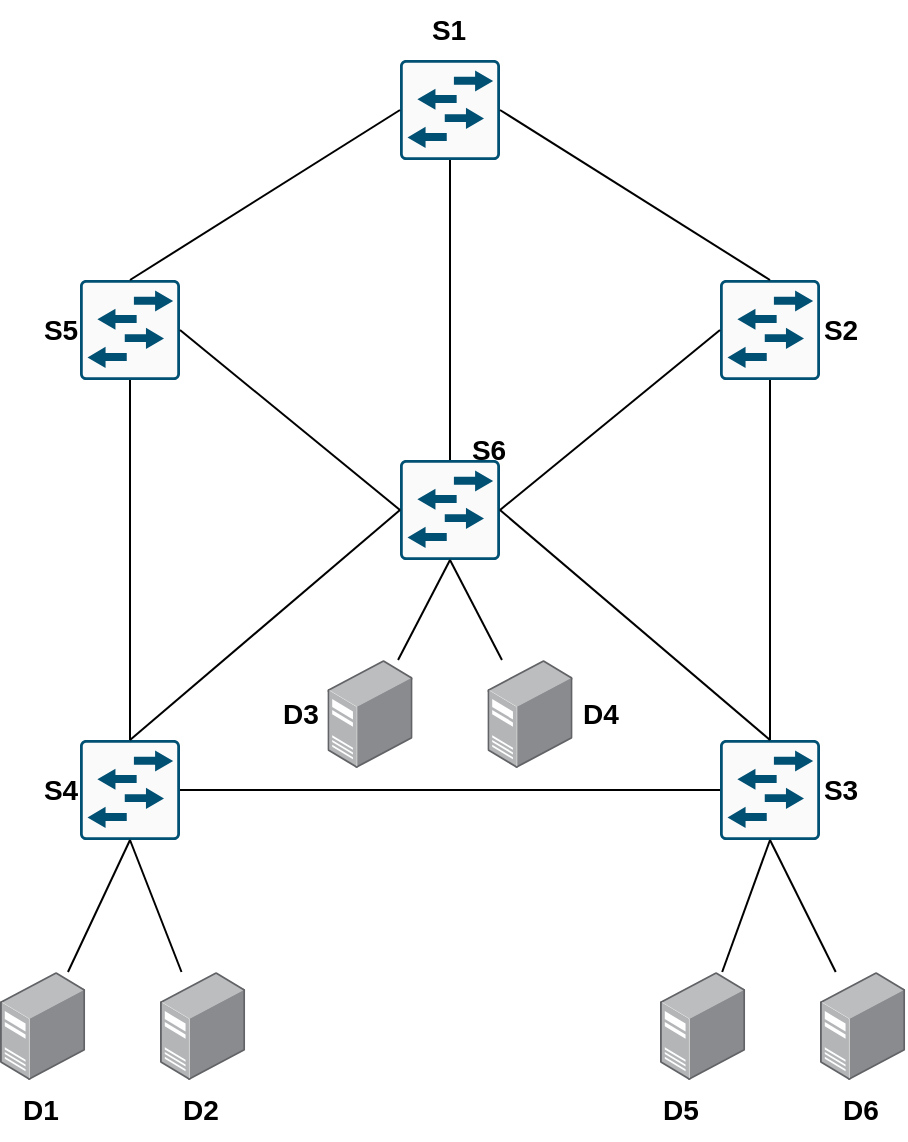 <mxfile version="22.1.1" type="google">
  <diagram name="Strona-1" id="LMKlrK4K7l1k60Q_dHJV">
    <mxGraphModel dx="2440" dy="1315" grid="1" gridSize="10" guides="1" tooltips="1" connect="1" arrows="1" fold="1" page="1" pageScale="1" pageWidth="827" pageHeight="1169" math="0" shadow="0">
      <root>
        <mxCell id="0" />
        <mxCell id="1" parent="0" />
        <mxCell id="i82QWW4OYJ5KFaeEOke4-1" value="" style="sketch=0;points=[[0.015,0.015,0],[0.985,0.015,0],[0.985,0.985,0],[0.015,0.985,0],[0.25,0,0],[0.5,0,0],[0.75,0,0],[1,0.25,0],[1,0.5,0],[1,0.75,0],[0.75,1,0],[0.5,1,0],[0.25,1,0],[0,0.75,0],[0,0.5,0],[0,0.25,0]];verticalLabelPosition=bottom;html=1;verticalAlign=top;aspect=fixed;align=center;pointerEvents=1;shape=mxgraph.cisco19.rect;prIcon=l2_switch;fillColor=#FAFAFA;strokeColor=#005073;" vertex="1" parent="1">
          <mxGeometry x="190" y="240" width="50" height="50" as="geometry" />
        </mxCell>
        <mxCell id="i82QWW4OYJ5KFaeEOke4-2" value="" style="sketch=0;points=[[0.015,0.015,0],[0.985,0.015,0],[0.985,0.985,0],[0.015,0.985,0],[0.25,0,0],[0.5,0,0],[0.75,0,0],[1,0.25,0],[1,0.5,0],[1,0.75,0],[0.75,1,0],[0.5,1,0],[0.25,1,0],[0,0.75,0],[0,0.5,0],[0,0.25,0]];verticalLabelPosition=bottom;html=1;verticalAlign=top;aspect=fixed;align=center;pointerEvents=1;shape=mxgraph.cisco19.rect;prIcon=l2_switch;fillColor=#FAFAFA;strokeColor=#005073;" vertex="1" parent="1">
          <mxGeometry x="190" y="470" width="50" height="50" as="geometry" />
        </mxCell>
        <mxCell id="i82QWW4OYJ5KFaeEOke4-3" value="" style="sketch=0;points=[[0.015,0.015,0],[0.985,0.015,0],[0.985,0.985,0],[0.015,0.985,0],[0.25,0,0],[0.5,0,0],[0.75,0,0],[1,0.25,0],[1,0.5,0],[1,0.75,0],[0.75,1,0],[0.5,1,0],[0.25,1,0],[0,0.75,0],[0,0.5,0],[0,0.25,0]];verticalLabelPosition=bottom;html=1;verticalAlign=top;aspect=fixed;align=center;pointerEvents=1;shape=mxgraph.cisco19.rect;prIcon=l2_switch;fillColor=#FAFAFA;strokeColor=#005073;" vertex="1" parent="1">
          <mxGeometry x="350" y="330" width="50" height="50" as="geometry" />
        </mxCell>
        <mxCell id="i82QWW4OYJ5KFaeEOke4-4" value="" style="sketch=0;points=[[0.015,0.015,0],[0.985,0.015,0],[0.985,0.985,0],[0.015,0.985,0],[0.25,0,0],[0.5,0,0],[0.75,0,0],[1,0.25,0],[1,0.5,0],[1,0.75,0],[0.75,1,0],[0.5,1,0],[0.25,1,0],[0,0.75,0],[0,0.5,0],[0,0.25,0]];verticalLabelPosition=bottom;html=1;verticalAlign=top;aspect=fixed;align=center;pointerEvents=1;shape=mxgraph.cisco19.rect;prIcon=l2_switch;fillColor=#FAFAFA;strokeColor=#005073;" vertex="1" parent="1">
          <mxGeometry x="510" y="240" width="50" height="50" as="geometry" />
        </mxCell>
        <mxCell id="i82QWW4OYJ5KFaeEOke4-5" value="" style="sketch=0;points=[[0.015,0.015,0],[0.985,0.015,0],[0.985,0.985,0],[0.015,0.985,0],[0.25,0,0],[0.5,0,0],[0.75,0,0],[1,0.25,0],[1,0.5,0],[1,0.75,0],[0.75,1,0],[0.5,1,0],[0.25,1,0],[0,0.75,0],[0,0.5,0],[0,0.25,0]];verticalLabelPosition=bottom;html=1;verticalAlign=top;aspect=fixed;align=center;pointerEvents=1;shape=mxgraph.cisco19.rect;prIcon=l2_switch;fillColor=#FAFAFA;strokeColor=#005073;" vertex="1" parent="1">
          <mxGeometry x="510" y="470" width="50" height="50" as="geometry" />
        </mxCell>
        <mxCell id="i82QWW4OYJ5KFaeEOke4-6" value="" style="image;points=[];aspect=fixed;html=1;align=center;shadow=0;dashed=0;image=img/lib/allied_telesis/computer_and_terminals/Server_Desktop.svg;" vertex="1" parent="1">
          <mxGeometry x="480" y="586" width="42.6" height="54" as="geometry" />
        </mxCell>
        <mxCell id="i82QWW4OYJ5KFaeEOke4-7" value="" style="sketch=0;points=[[0.015,0.015,0],[0.985,0.015,0],[0.985,0.985,0],[0.015,0.985,0],[0.25,0,0],[0.5,0,0],[0.75,0,0],[1,0.25,0],[1,0.5,0],[1,0.75,0],[0.75,1,0],[0.5,1,0],[0.25,1,0],[0,0.75,0],[0,0.5,0],[0,0.25,0]];verticalLabelPosition=bottom;html=1;verticalAlign=top;aspect=fixed;align=center;pointerEvents=1;shape=mxgraph.cisco19.rect;prIcon=l2_switch;fillColor=#FAFAFA;strokeColor=#005073;" vertex="1" parent="1">
          <mxGeometry x="350" y="130" width="50" height="50" as="geometry" />
        </mxCell>
        <mxCell id="i82QWW4OYJ5KFaeEOke4-9" value="" style="endArrow=none;html=1;rounded=0;exitX=1;exitY=0.5;exitDx=0;exitDy=0;exitPerimeter=0;entryX=0;entryY=0.5;entryDx=0;entryDy=0;entryPerimeter=0;" edge="1" parent="1" source="i82QWW4OYJ5KFaeEOke4-2" target="i82QWW4OYJ5KFaeEOke4-5">
          <mxGeometry width="50" height="50" relative="1" as="geometry">
            <mxPoint x="390" y="600" as="sourcePoint" />
            <mxPoint x="440" y="550" as="targetPoint" />
          </mxGeometry>
        </mxCell>
        <mxCell id="i82QWW4OYJ5KFaeEOke4-10" value="" style="endArrow=none;html=1;rounded=0;exitX=0.5;exitY=0;exitDx=0;exitDy=0;exitPerimeter=0;entryX=0.5;entryY=1;entryDx=0;entryDy=0;entryPerimeter=0;" edge="1" parent="1" source="i82QWW4OYJ5KFaeEOke4-2" target="i82QWW4OYJ5KFaeEOke4-1">
          <mxGeometry width="50" height="50" relative="1" as="geometry">
            <mxPoint x="250" y="505" as="sourcePoint" />
            <mxPoint x="520" y="505" as="targetPoint" />
          </mxGeometry>
        </mxCell>
        <mxCell id="i82QWW4OYJ5KFaeEOke4-11" value="" style="endArrow=none;html=1;rounded=0;exitX=0.5;exitY=0;exitDx=0;exitDy=0;exitPerimeter=0;entryX=0.5;entryY=1;entryDx=0;entryDy=0;entryPerimeter=0;" edge="1" parent="1" source="i82QWW4OYJ5KFaeEOke4-5" target="i82QWW4OYJ5KFaeEOke4-4">
          <mxGeometry width="50" height="50" relative="1" as="geometry">
            <mxPoint x="225" y="480" as="sourcePoint" />
            <mxPoint x="225" y="300" as="targetPoint" />
          </mxGeometry>
        </mxCell>
        <mxCell id="i82QWW4OYJ5KFaeEOke4-12" value="" style="endArrow=none;html=1;rounded=0;exitX=1;exitY=0.5;exitDx=0;exitDy=0;exitPerimeter=0;entryX=0.5;entryY=0;entryDx=0;entryDy=0;entryPerimeter=0;" edge="1" parent="1" source="i82QWW4OYJ5KFaeEOke4-7" target="i82QWW4OYJ5KFaeEOke4-4">
          <mxGeometry width="50" height="50" relative="1" as="geometry">
            <mxPoint x="545" y="480" as="sourcePoint" />
            <mxPoint x="545" y="300" as="targetPoint" />
          </mxGeometry>
        </mxCell>
        <mxCell id="i82QWW4OYJ5KFaeEOke4-13" value="" style="endArrow=none;html=1;rounded=0;exitX=0;exitY=0.5;exitDx=0;exitDy=0;exitPerimeter=0;entryX=0.5;entryY=0;entryDx=0;entryDy=0;entryPerimeter=0;" edge="1" parent="1" source="i82QWW4OYJ5KFaeEOke4-7" target="i82QWW4OYJ5KFaeEOke4-1">
          <mxGeometry width="50" height="50" relative="1" as="geometry">
            <mxPoint x="410" y="165" as="sourcePoint" />
            <mxPoint x="545" y="250" as="targetPoint" />
          </mxGeometry>
        </mxCell>
        <mxCell id="i82QWW4OYJ5KFaeEOke4-14" value="" style="endArrow=none;html=1;rounded=0;exitX=0.5;exitY=1;exitDx=0;exitDy=0;exitPerimeter=0;entryX=0.5;entryY=0;entryDx=0;entryDy=0;entryPerimeter=0;" edge="1" parent="1" source="i82QWW4OYJ5KFaeEOke4-7" target="i82QWW4OYJ5KFaeEOke4-3">
          <mxGeometry width="50" height="50" relative="1" as="geometry">
            <mxPoint x="410" y="165" as="sourcePoint" />
            <mxPoint x="545" y="250" as="targetPoint" />
          </mxGeometry>
        </mxCell>
        <mxCell id="i82QWW4OYJ5KFaeEOke4-15" value="" style="endArrow=none;html=1;rounded=0;exitX=0;exitY=0.5;exitDx=0;exitDy=0;exitPerimeter=0;entryX=1;entryY=0.5;entryDx=0;entryDy=0;entryPerimeter=0;" edge="1" parent="1" source="i82QWW4OYJ5KFaeEOke4-4" target="i82QWW4OYJ5KFaeEOke4-3">
          <mxGeometry width="50" height="50" relative="1" as="geometry">
            <mxPoint x="385" y="190" as="sourcePoint" />
            <mxPoint x="385" y="340" as="targetPoint" />
          </mxGeometry>
        </mxCell>
        <mxCell id="i82QWW4OYJ5KFaeEOke4-16" value="" style="endArrow=none;html=1;rounded=0;exitX=0.5;exitY=0;exitDx=0;exitDy=0;exitPerimeter=0;entryX=1;entryY=0.5;entryDx=0;entryDy=0;entryPerimeter=0;" edge="1" parent="1" source="i82QWW4OYJ5KFaeEOke4-5" target="i82QWW4OYJ5KFaeEOke4-3">
          <mxGeometry width="50" height="50" relative="1" as="geometry">
            <mxPoint x="700" y="560" as="sourcePoint" />
            <mxPoint x="590" y="420" as="targetPoint" />
          </mxGeometry>
        </mxCell>
        <mxCell id="i82QWW4OYJ5KFaeEOke4-17" value="" style="endArrow=none;html=1;rounded=0;exitX=0.5;exitY=0;exitDx=0;exitDy=0;exitPerimeter=0;entryX=0;entryY=0.5;entryDx=0;entryDy=0;entryPerimeter=0;" edge="1" parent="1" source="i82QWW4OYJ5KFaeEOke4-2" target="i82QWW4OYJ5KFaeEOke4-3">
          <mxGeometry width="50" height="50" relative="1" as="geometry">
            <mxPoint x="520" y="505" as="sourcePoint" />
            <mxPoint x="410" y="365" as="targetPoint" />
          </mxGeometry>
        </mxCell>
        <mxCell id="i82QWW4OYJ5KFaeEOke4-19" value="" style="endArrow=none;html=1;rounded=0;exitX=1;exitY=0.5;exitDx=0;exitDy=0;exitPerimeter=0;entryX=0;entryY=0.5;entryDx=0;entryDy=0;entryPerimeter=0;" edge="1" parent="1" source="i82QWW4OYJ5KFaeEOke4-1" target="i82QWW4OYJ5KFaeEOke4-3">
          <mxGeometry width="50" height="50" relative="1" as="geometry">
            <mxPoint x="225" y="480" as="sourcePoint" />
            <mxPoint x="360" y="365" as="targetPoint" />
          </mxGeometry>
        </mxCell>
        <mxCell id="i82QWW4OYJ5KFaeEOke4-20" value="" style="image;points=[];aspect=fixed;html=1;align=center;shadow=0;dashed=0;image=img/lib/allied_telesis/computer_and_terminals/Server_Desktop.svg;" vertex="1" parent="1">
          <mxGeometry x="560" y="586" width="42.6" height="54" as="geometry" />
        </mxCell>
        <mxCell id="i82QWW4OYJ5KFaeEOke4-21" value="" style="image;points=[];aspect=fixed;html=1;align=center;shadow=0;dashed=0;image=img/lib/allied_telesis/computer_and_terminals/Server_Desktop.svg;" vertex="1" parent="1">
          <mxGeometry x="150" y="586" width="42.6" height="54" as="geometry" />
        </mxCell>
        <mxCell id="i82QWW4OYJ5KFaeEOke4-22" value="" style="image;points=[];aspect=fixed;html=1;align=center;shadow=0;dashed=0;image=img/lib/allied_telesis/computer_and_terminals/Server_Desktop.svg;" vertex="1" parent="1">
          <mxGeometry x="230" y="586" width="42.6" height="54" as="geometry" />
        </mxCell>
        <mxCell id="i82QWW4OYJ5KFaeEOke4-23" value="" style="image;points=[];aspect=fixed;html=1;align=center;shadow=0;dashed=0;image=img/lib/allied_telesis/computer_and_terminals/Server_Desktop.svg;" vertex="1" parent="1">
          <mxGeometry x="313.7" y="430" width="42.6" height="54" as="geometry" />
        </mxCell>
        <mxCell id="i82QWW4OYJ5KFaeEOke4-24" value="" style="image;points=[];aspect=fixed;html=1;align=center;shadow=0;dashed=0;image=img/lib/allied_telesis/computer_and_terminals/Server_Desktop.svg;" vertex="1" parent="1">
          <mxGeometry x="393.7" y="430" width="42.6" height="54" as="geometry" />
        </mxCell>
        <mxCell id="i82QWW4OYJ5KFaeEOke4-25" value="" style="endArrow=none;html=1;rounded=0;entryX=0.5;entryY=1;entryDx=0;entryDy=0;entryPerimeter=0;" edge="1" parent="1" source="i82QWW4OYJ5KFaeEOke4-21" target="i82QWW4OYJ5KFaeEOke4-2">
          <mxGeometry width="50" height="50" relative="1" as="geometry">
            <mxPoint x="390" y="600" as="sourcePoint" />
            <mxPoint x="440" y="550" as="targetPoint" />
          </mxGeometry>
        </mxCell>
        <mxCell id="i82QWW4OYJ5KFaeEOke4-26" value="" style="endArrow=none;html=1;rounded=0;entryX=0.5;entryY=1;entryDx=0;entryDy=0;entryPerimeter=0;" edge="1" parent="1" source="i82QWW4OYJ5KFaeEOke4-22" target="i82QWW4OYJ5KFaeEOke4-2">
          <mxGeometry width="50" height="50" relative="1" as="geometry">
            <mxPoint x="194" y="596" as="sourcePoint" />
            <mxPoint x="225" y="530" as="targetPoint" />
          </mxGeometry>
        </mxCell>
        <mxCell id="i82QWW4OYJ5KFaeEOke4-27" value="" style="endArrow=none;html=1;rounded=0;entryX=0.5;entryY=1;entryDx=0;entryDy=0;entryPerimeter=0;" edge="1" parent="1" source="i82QWW4OYJ5KFaeEOke4-6" target="i82QWW4OYJ5KFaeEOke4-5">
          <mxGeometry width="50" height="50" relative="1" as="geometry">
            <mxPoint x="251" y="596" as="sourcePoint" />
            <mxPoint x="225" y="530" as="targetPoint" />
          </mxGeometry>
        </mxCell>
        <mxCell id="i82QWW4OYJ5KFaeEOke4-28" value="" style="endArrow=none;html=1;rounded=0;entryX=0.5;entryY=1;entryDx=0;entryDy=0;entryPerimeter=0;" edge="1" parent="1" source="i82QWW4OYJ5KFaeEOke4-20" target="i82QWW4OYJ5KFaeEOke4-5">
          <mxGeometry width="50" height="50" relative="1" as="geometry">
            <mxPoint x="521" y="596" as="sourcePoint" />
            <mxPoint x="545" y="530" as="targetPoint" />
          </mxGeometry>
        </mxCell>
        <mxCell id="i82QWW4OYJ5KFaeEOke4-29" value="" style="endArrow=none;html=1;rounded=0;entryX=0.5;entryY=1;entryDx=0;entryDy=0;entryPerimeter=0;" edge="1" parent="1" source="i82QWW4OYJ5KFaeEOke4-24" target="i82QWW4OYJ5KFaeEOke4-3">
          <mxGeometry width="50" height="50" relative="1" as="geometry">
            <mxPoint x="469.3" y="476" as="sourcePoint" />
            <mxPoint x="436.3" y="410" as="targetPoint" />
          </mxGeometry>
        </mxCell>
        <mxCell id="i82QWW4OYJ5KFaeEOke4-30" value="" style="endArrow=none;html=1;rounded=0;entryX=0.5;entryY=1;entryDx=0;entryDy=0;entryPerimeter=0;" edge="1" parent="1" source="i82QWW4OYJ5KFaeEOke4-23" target="i82QWW4OYJ5KFaeEOke4-3">
          <mxGeometry width="50" height="50" relative="1" as="geometry">
            <mxPoint x="411" y="440" as="sourcePoint" />
            <mxPoint x="385" y="390" as="targetPoint" />
          </mxGeometry>
        </mxCell>
        <mxCell id="i82QWW4OYJ5KFaeEOke4-31" value="&lt;b&gt;&lt;font style=&quot;font-size: 14px;&quot;&gt;S1&lt;/font&gt;&lt;/b&gt;" style="text;html=1;align=center;verticalAlign=middle;resizable=0;points=[];autosize=1;strokeColor=none;fillColor=none;" vertex="1" parent="1">
          <mxGeometry x="353.7" y="100" width="40" height="30" as="geometry" />
        </mxCell>
        <mxCell id="i82QWW4OYJ5KFaeEOke4-32" value="&lt;b&gt;&lt;font style=&quot;font-size: 14px;&quot;&gt;S2&lt;/font&gt;&lt;/b&gt;" style="text;html=1;align=center;verticalAlign=middle;resizable=0;points=[];autosize=1;strokeColor=none;fillColor=none;" vertex="1" parent="1">
          <mxGeometry x="550" y="250" width="40" height="30" as="geometry" />
        </mxCell>
        <mxCell id="i82QWW4OYJ5KFaeEOke4-33" value="&lt;b&gt;&lt;font style=&quot;font-size: 14px;&quot;&gt;S5&lt;/font&gt;&lt;/b&gt;" style="text;html=1;align=center;verticalAlign=middle;resizable=0;points=[];autosize=1;strokeColor=none;fillColor=none;" vertex="1" parent="1">
          <mxGeometry x="160" y="250" width="40" height="30" as="geometry" />
        </mxCell>
        <mxCell id="i82QWW4OYJ5KFaeEOke4-34" value="&lt;b&gt;&lt;font style=&quot;font-size: 14px;&quot;&gt;S4&lt;/font&gt;&lt;/b&gt;" style="text;html=1;align=center;verticalAlign=middle;resizable=0;points=[];autosize=1;strokeColor=none;fillColor=none;" vertex="1" parent="1">
          <mxGeometry x="160" y="480" width="40" height="30" as="geometry" />
        </mxCell>
        <mxCell id="i82QWW4OYJ5KFaeEOke4-35" value="&lt;b&gt;&lt;font style=&quot;font-size: 14px;&quot;&gt;S3&lt;/font&gt;&lt;/b&gt;" style="text;html=1;align=center;verticalAlign=middle;resizable=0;points=[];autosize=1;strokeColor=none;fillColor=none;" vertex="1" parent="1">
          <mxGeometry x="550" y="480" width="40" height="30" as="geometry" />
        </mxCell>
        <mxCell id="i82QWW4OYJ5KFaeEOke4-36" value="&lt;b&gt;&lt;font style=&quot;font-size: 14px;&quot;&gt;S6&lt;/font&gt;&lt;/b&gt;" style="text;html=1;align=center;verticalAlign=middle;resizable=0;points=[];autosize=1;strokeColor=none;fillColor=none;" vertex="1" parent="1">
          <mxGeometry x="374" y="310" width="40" height="30" as="geometry" />
        </mxCell>
        <mxCell id="i82QWW4OYJ5KFaeEOke4-37" value="&lt;span style=&quot;font-size: 14px;&quot;&gt;&lt;b&gt;D1&lt;/b&gt;&lt;/span&gt;" style="text;html=1;align=center;verticalAlign=middle;resizable=0;points=[];autosize=1;strokeColor=none;fillColor=none;" vertex="1" parent="1">
          <mxGeometry x="150" y="640" width="40" height="30" as="geometry" />
        </mxCell>
        <mxCell id="i82QWW4OYJ5KFaeEOke4-38" value="&lt;b&gt;&lt;font style=&quot;font-size: 14px;&quot;&gt;D2&lt;/font&gt;&lt;/b&gt;" style="text;html=1;align=center;verticalAlign=middle;resizable=0;points=[];autosize=1;strokeColor=none;fillColor=none;" vertex="1" parent="1">
          <mxGeometry x="230" y="640" width="40" height="30" as="geometry" />
        </mxCell>
        <mxCell id="i82QWW4OYJ5KFaeEOke4-39" value="&lt;b&gt;&lt;font style=&quot;font-size: 14px;&quot;&gt;D5&lt;/font&gt;&lt;/b&gt;" style="text;html=1;align=center;verticalAlign=middle;resizable=0;points=[];autosize=1;strokeColor=none;fillColor=none;" vertex="1" parent="1">
          <mxGeometry x="470" y="640" width="40" height="30" as="geometry" />
        </mxCell>
        <mxCell id="i82QWW4OYJ5KFaeEOke4-40" value="&lt;b&gt;&lt;font style=&quot;font-size: 14px;&quot;&gt;D6&lt;/font&gt;&lt;/b&gt;" style="text;html=1;align=center;verticalAlign=middle;resizable=0;points=[];autosize=1;strokeColor=none;fillColor=none;" vertex="1" parent="1">
          <mxGeometry x="560" y="640" width="40" height="30" as="geometry" />
        </mxCell>
        <mxCell id="i82QWW4OYJ5KFaeEOke4-41" value="&lt;b&gt;&lt;font style=&quot;font-size: 14px;&quot;&gt;D3&lt;/font&gt;&lt;/b&gt;" style="text;html=1;align=center;verticalAlign=middle;resizable=0;points=[];autosize=1;strokeColor=none;fillColor=none;" vertex="1" parent="1">
          <mxGeometry x="280" y="442" width="40" height="30" as="geometry" />
        </mxCell>
        <mxCell id="i82QWW4OYJ5KFaeEOke4-42" value="&lt;b&gt;&lt;font style=&quot;font-size: 14px;&quot;&gt;D4&lt;/font&gt;&lt;/b&gt;" style="text;html=1;align=center;verticalAlign=middle;resizable=0;points=[];autosize=1;strokeColor=none;fillColor=none;" vertex="1" parent="1">
          <mxGeometry x="430" y="442" width="40" height="30" as="geometry" />
        </mxCell>
      </root>
    </mxGraphModel>
  </diagram>
</mxfile>
